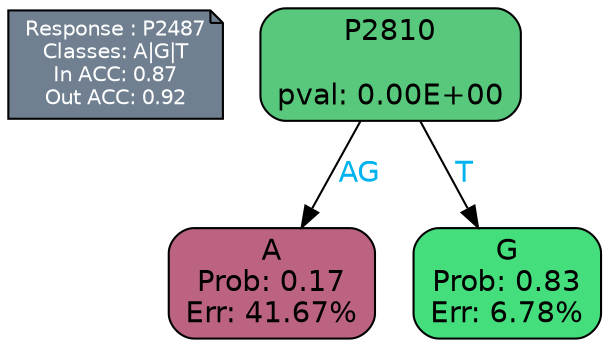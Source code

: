 digraph Tree {
node [shape=box, style="filled, rounded", color="black", fontname=helvetica] ;
graph [ranksep=equally, splines=polylines, bgcolor=transparent, dpi=600] ;
edge [fontname=helvetica] ;
LEGEND [label="Response : P2487
Classes: A|G|T
In ACC: 0.87
Out ACC: 0.92
",shape=note,align=left,style=filled,fillcolor="slategray",fontcolor="white",fontsize=10];1 [label="P2810

pval: 0.00E+00", fillcolor="#58c97c"] ;
2 [label="A
Prob: 0.17
Err: 41.67%", fillcolor="#bb6380"] ;
3 [label="G
Prob: 0.83
Err: 6.78%", fillcolor="#44de7c"] ;
1 -> 2 [label="AG",fontcolor=deepskyblue2] ;
1 -> 3 [label="T",fontcolor=deepskyblue2] ;
{rank = same; 2;3;}{rank = same; LEGEND;1;}}